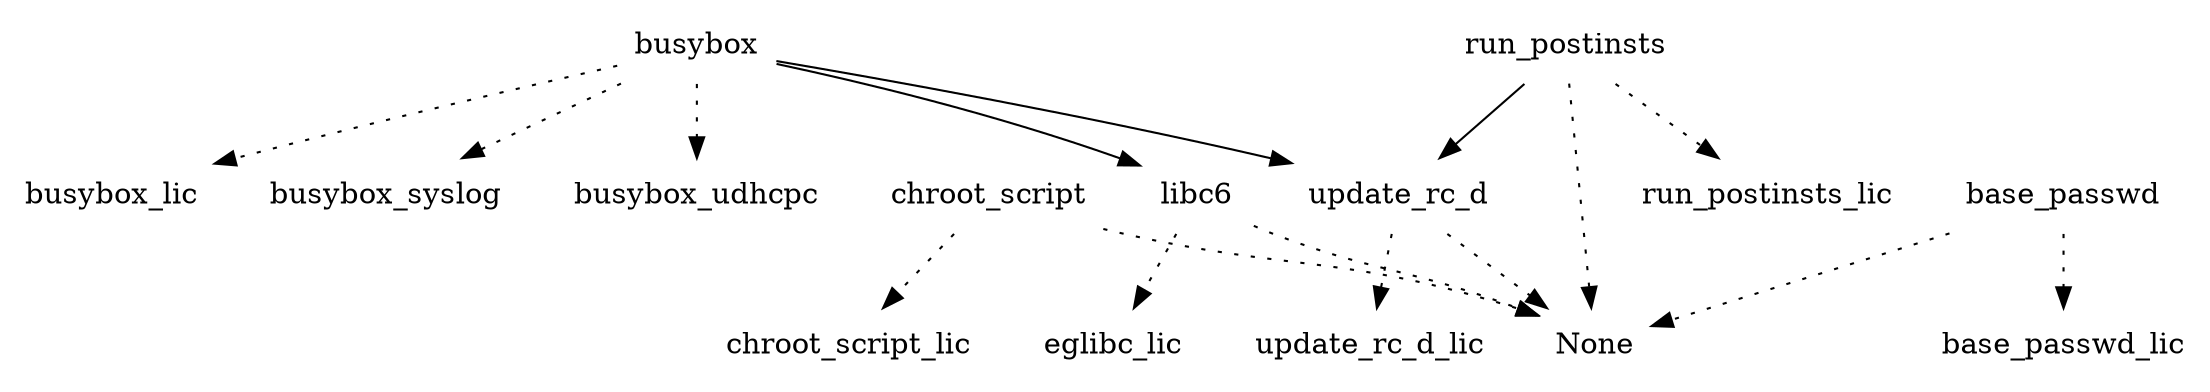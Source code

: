 digraph depends {
    node [shape=plaintext]
base_passwd -> None [style=dotted];
base_passwd -> base_passwd_lic [style=dotted];
busybox -> busybox_lic [style=dotted];
busybox -> busybox_syslog [style=dotted];
busybox -> busybox_udhcpc [style=dotted];
busybox -> libc6;
busybox -> update_rc_d;
chroot_script -> None [style=dotted];
chroot_script -> chroot_script_lic [style=dotted];
libc6 -> None [style=dotted];
libc6 -> eglibc_lic [style=dotted];
run_postinsts -> None [style=dotted];
run_postinsts -> run_postinsts_lic [style=dotted];
run_postinsts -> update_rc_d;
update_rc_d -> None [style=dotted];
update_rc_d -> update_rc_d_lic [style=dotted];
}
